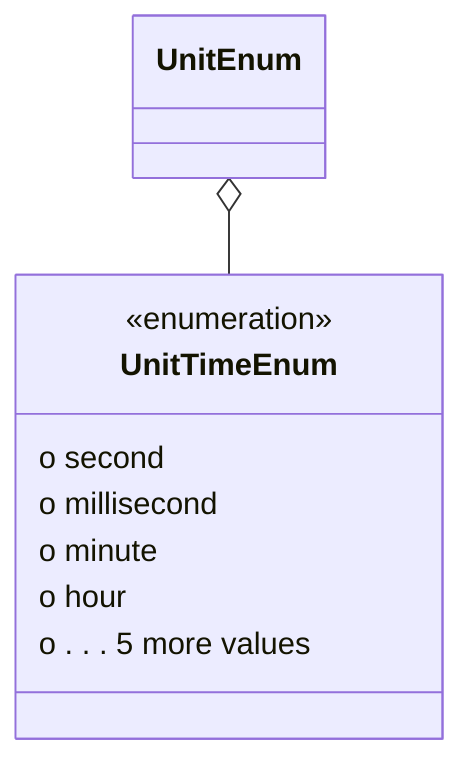 classDiagram
UnitEnum o-- UnitTimeEnum
  class UnitTimeEnum {
<<enumeration>>
  o second
  o millisecond
  o minute
  o hour
  o . . . 5 more values
}